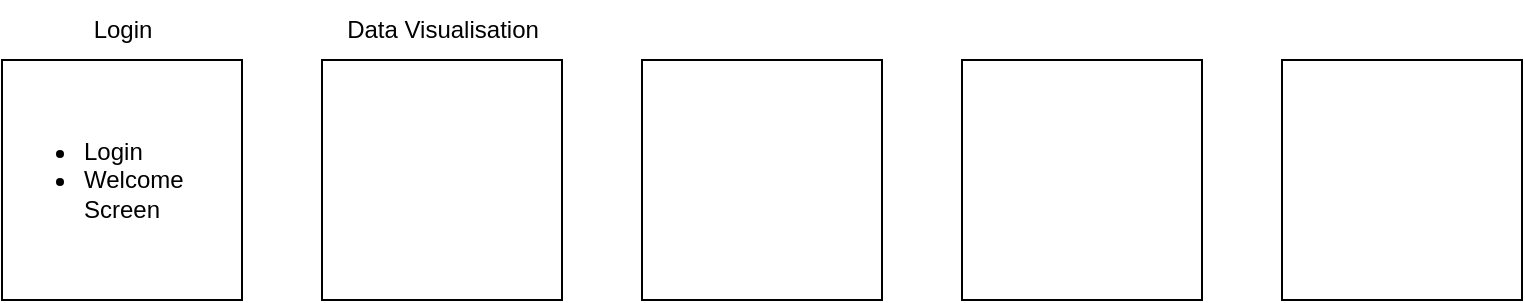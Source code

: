 <mxfile version="24.7.6">
  <diagram id="C5RBs43oDa-KdzZeNtuy" name="Page-1">
    <mxGraphModel dx="724" dy="394" grid="1" gridSize="10" guides="1" tooltips="1" connect="1" arrows="1" fold="1" page="1" pageScale="1" pageWidth="827" pageHeight="1169" math="0" shadow="0">
      <root>
        <mxCell id="WIyWlLk6GJQsqaUBKTNV-0" />
        <mxCell id="WIyWlLk6GJQsqaUBKTNV-1" parent="WIyWlLk6GJQsqaUBKTNV-0" />
        <mxCell id="XSIxw4B6ZR0wZWUVxd8k-0" value="&lt;ul&gt;&lt;li&gt;&lt;div align=&quot;left&quot;&gt;Login&lt;/div&gt;&lt;/li&gt;&lt;li&gt;&lt;div align=&quot;left&quot;&gt;Welcome Screen&lt;br&gt;&lt;/div&gt;&lt;/li&gt;&lt;/ul&gt;" style="whiteSpace=wrap;html=1;aspect=fixed;" vertex="1" parent="WIyWlLk6GJQsqaUBKTNV-1">
          <mxGeometry x="40" y="40" width="120" height="120" as="geometry" />
        </mxCell>
        <mxCell id="XSIxw4B6ZR0wZWUVxd8k-1" value="" style="whiteSpace=wrap;html=1;aspect=fixed;" vertex="1" parent="WIyWlLk6GJQsqaUBKTNV-1">
          <mxGeometry x="200" y="40" width="120" height="120" as="geometry" />
        </mxCell>
        <mxCell id="XSIxw4B6ZR0wZWUVxd8k-2" value="" style="whiteSpace=wrap;html=1;aspect=fixed;" vertex="1" parent="WIyWlLk6GJQsqaUBKTNV-1">
          <mxGeometry x="520" y="40" width="120" height="120" as="geometry" />
        </mxCell>
        <mxCell id="XSIxw4B6ZR0wZWUVxd8k-3" value="" style="whiteSpace=wrap;html=1;aspect=fixed;" vertex="1" parent="WIyWlLk6GJQsqaUBKTNV-1">
          <mxGeometry x="360" y="40" width="120" height="120" as="geometry" />
        </mxCell>
        <mxCell id="XSIxw4B6ZR0wZWUVxd8k-4" value="" style="whiteSpace=wrap;html=1;aspect=fixed;" vertex="1" parent="WIyWlLk6GJQsqaUBKTNV-1">
          <mxGeometry x="680" y="40" width="120" height="120" as="geometry" />
        </mxCell>
        <mxCell id="XSIxw4B6ZR0wZWUVxd8k-5" value="Login" style="text;html=1;align=center;verticalAlign=middle;resizable=0;points=[];autosize=1;strokeColor=none;fillColor=none;" vertex="1" parent="WIyWlLk6GJQsqaUBKTNV-1">
          <mxGeometry x="75" y="10" width="50" height="30" as="geometry" />
        </mxCell>
        <mxCell id="XSIxw4B6ZR0wZWUVxd8k-6" value="Data Visualisation" style="text;html=1;align=center;verticalAlign=middle;resizable=0;points=[];autosize=1;strokeColor=none;fillColor=none;" vertex="1" parent="WIyWlLk6GJQsqaUBKTNV-1">
          <mxGeometry x="200" y="10" width="120" height="30" as="geometry" />
        </mxCell>
      </root>
    </mxGraphModel>
  </diagram>
</mxfile>
